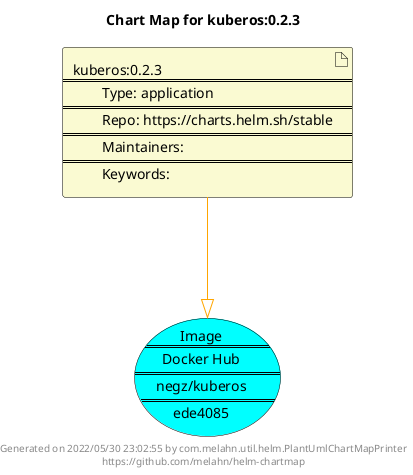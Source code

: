 @startuml
skinparam linetype ortho
skinparam backgroundColor white
skinparam usecaseBorderColor black
skinparam usecaseArrowColor LightSlateGray
skinparam artifactBorderColor black
skinparam artifactArrowColor LightSlateGray

title Chart Map for kuberos:0.2.3

'There is one referenced Helm Chart
artifact "kuberos:0.2.3\n====\n\tType: application\n====\n\tRepo: https://charts.helm.sh/stable\n====\n\tMaintainers: \n====\n\tKeywords: " as kuberos_0_2_3 #LightGoldenRodYellow

'There is one referenced Docker Image
usecase "Image\n====\nDocker Hub\n====\nnegz/kuberos\n====\nede4085" as negz_kuberos_ede4085 #Aqua

'Chart Dependencies
kuberos_0_2_3--[#orange]-|>negz_kuberos_ede4085

center footer Generated on 2022/05/30 23:02:55 by com.melahn.util.helm.PlantUmlChartMapPrinter\nhttps://github.com/melahn/helm-chartmap
@enduml
